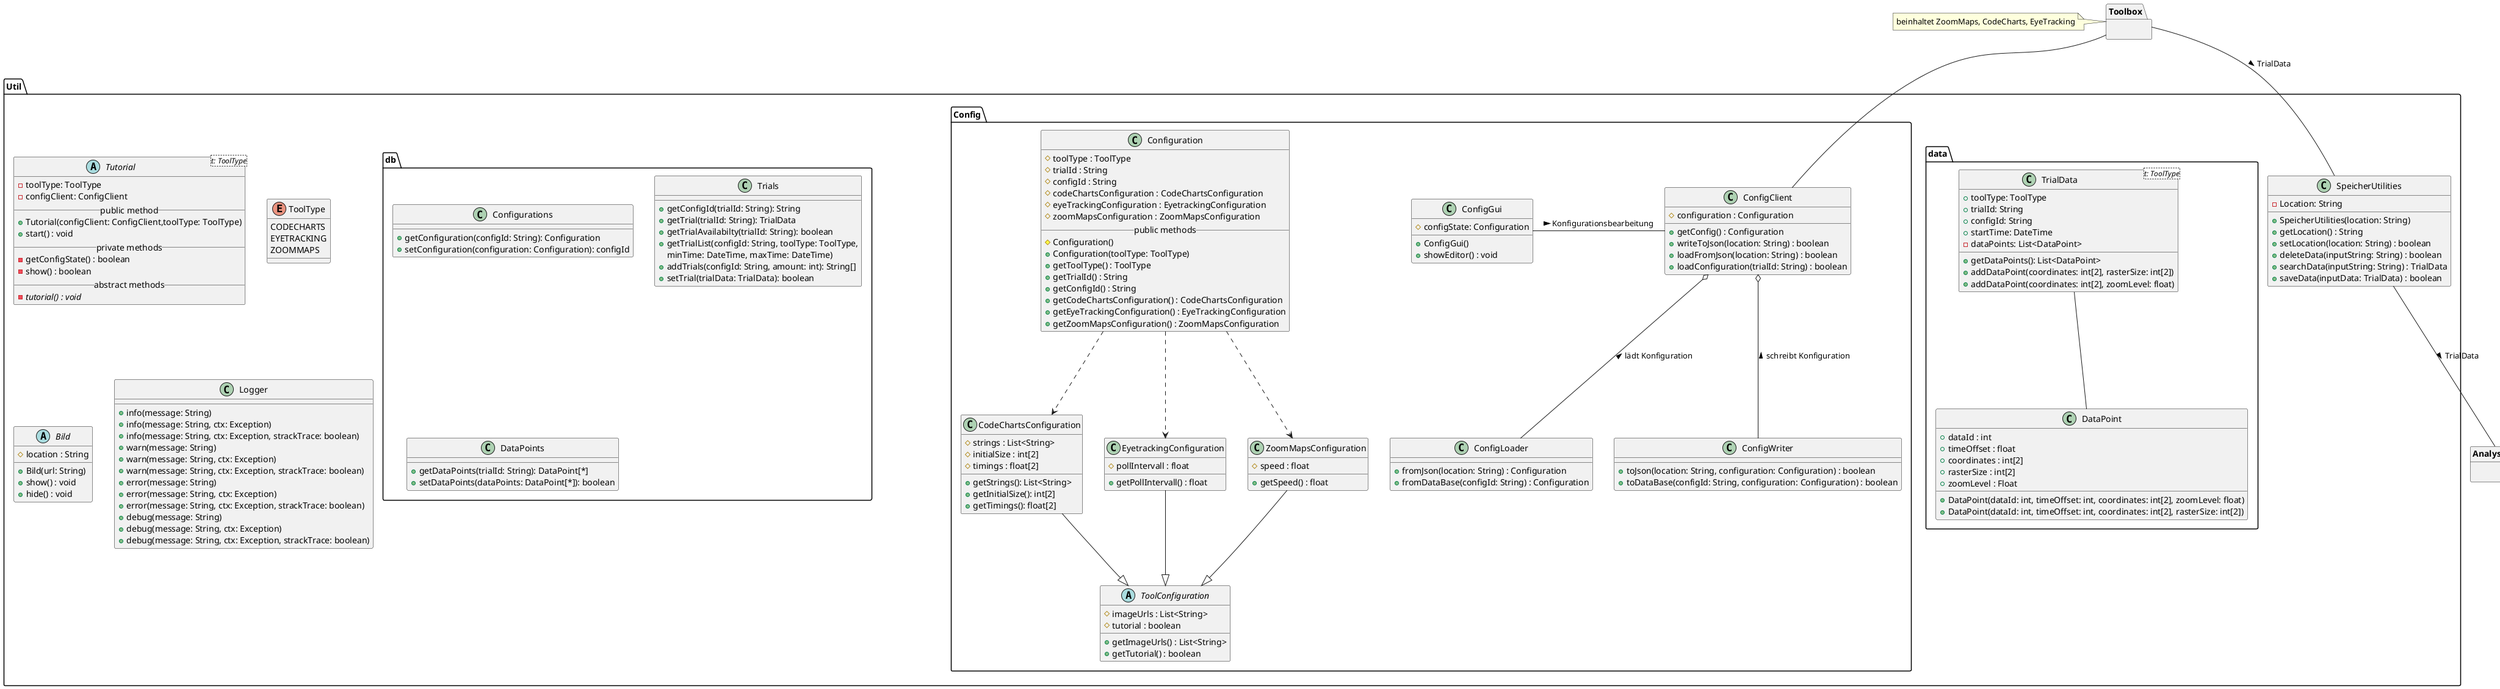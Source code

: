 @startuml util

' Externe Packages
package Toolbox {}
note left of Toolbox: beinhaltet ZoomMaps, CodeCharts, EyeTracking
package AnalyseClient {}

package Util {
    ' --- TUTORIAL ---
    abstract Tutorial<t: ToolType> {
      - toolType: ToolType
      - configClient: ConfigClient
      __public method__
      + Tutorial(configClient: ConfigClient,toolType: ToolType)
      + start() : void
      __private methods__
      - getConfigState() : boolean
      - show() : boolean
      __abstract methods__
      - {abstract} tutorial() : void
    }

    enum ToolType {
        CODECHARTS
        EYETRACKING
        ZOOMMAPS
    }

    ' --- BILD ---

    abstract Bild {
        # location : String
        + Bild(url: String)
        + show() : void
        + hide() : void
    }

    ' DATA

    package data {
        class "TrialData<t: ToolType>" as td {
            + toolType: ToolType
            + trialId: String
            + configId: String
            + startTime: DateTime
            - dataPoints: List<DataPoint>
            + getDataPoints(): List<DataPoint>
            + addDataPoint(coordinates: int[2], rasterSize: int[2])
            + addDataPoint(coordinates: int[2], zoomLevel: float)
        }

        class "DataPoint" as dp {
            + dataId : int
            + timeOffset : float
            + coordinates : int[2]
            + rasterSize : int[2]
            + zoomLevel : Float
            + DataPoint(dataId: int, timeOffset: int, coordinates: int[2], zoomLevel: float)
            + DataPoint(dataId: int, timeOffset: int, coordinates: int[2], rasterSize: int[2])
        }
    }

    note left of td::distanceToMonitor
        EyeTracking
    end note
    td -- dp

    ' note left of dp
    '     CodeCharts:
    '         time: float
    '         Koordinaten: int[2] // abhängig vom Raster
    '         rasterSize: int[2]
    '         Bild: String
    '         -> Array
    '     ZoomMaps:
    '         time: float
    '         BildKoordinaten: int[2] // je nach Bildauflösung
    '         zoomLevel: float
    '         Bild: String
    '         -> Array
    ' end note

    package Config {
        class ConfigClient {
            # configuration : Configuration
            + getConfig() : Configuration
            + writeToJson(location: String) : boolean
            + loadFromJson(location: String) : boolean
            + loadConfiguration(trialId: String) : boolean
        }
        class ConfigLoader {
            + fromJson(location: String) : Configuration
            + fromDataBase(configId: String) : Configuration
        }
        class ConfigWriter {
            + toJson(location: String, configuration: Configuration) : boolean
            + toDataBase(configId: String, configuration: Configuration) : boolean
        }
        class ConfigGui {
            # configState: Configuration
            + ConfigGui()
            + showEditor() : void
        }
        class Configuration {
            # toolType : ToolType
            # trialId : String
            # configId : String
            # codeChartsConfiguration : CodeChartsConfiguration
            # eyeTrackingConfiguration : EyetrackingConfiguration
            # zoomMapsConfiguration : ZoomMapsConfiguration
            __public methods__
            # Configuration()
            + Configuration(toolType: ToolType)
            + getToolType() : ToolType
            + getTrialId() : String
            + getConfigId() : String
            + getCodeChartsConfiguration() : CodeChartsConfiguration
            + getEyeTrackingConfiguration() : EyeTrackingConfiguration
            + getZoomMapsConfiguration() : ZoomMapsConfiguration
        }
        class CodeChartsConfiguration {
            # strings : List<String>
            # initialSize : int[2]
            # timings : float[2]
            + getStrings(): List<String>
            + getInitialSize(): int[2]
            + getTimings(): float[2]
        }
        class EyetrackingConfiguration {
            # pollIntervall : float
            + getPollIntervall() : float
        }
        class ZoomMapsConfiguration {
            # speed : float
            + getSpeed() : float
        }
        abstract ToolConfiguration {
            # imageUrls : List<String>
            # tutorial : boolean
            + getImageUrls() : List<String>
            + getTutorial() : boolean
        }

        ' ConfigClient ..> Configuration

        ConfigClient o-d- ConfigLoader : < lädt Konfiguration

        ConfigClient o-d- ConfigWriter : < schreibt Konfiguration

        ConfigClient -l- ConfigGui : < Konfigurationsbearbeitung

        Configuration ..> ZoomMapsConfiguration
        Configuration ..> CodeChartsConfiguration
        Configuration ..> EyetrackingConfiguration

        ZoomMapsConfiguration --|> ToolConfiguration
        CodeChartsConfiguration --|> ToolConfiguration
        EyetrackingConfiguration --|> ToolConfiguration
    }

    ' SpeicherUtilities
    class SpeicherUtilities {
        - Location: String
        + SpeicherUtilities(location: String)
        + getLocation() : String
        + setLocation(location: String) : boolean
        + deleteData(inputString: String) : boolean
        + searchData(inputString: String) : TrialData
        + saveData(inputData: TrialData) : boolean
    }

    class Logger {
        + info(message: String)
        + info(message: String, ctx: Exception)
        + info(message: String, ctx: Exception, strackTrace: boolean)
        + warn(message: String)
        + warn(message: String, ctx: Exception)
        + warn(message: String, ctx: Exception, strackTrace: boolean)
        + error(message: String)
        + error(message: String, ctx: Exception)
        + error(message: String, ctx: Exception, strackTrace: boolean)
        + debug(message: String)
        + debug(message: String, ctx: Exception)
        + debug(message: String, ctx: Exception, strackTrace: boolean)
    }

    package db {
        class Configurations {
            + getConfiguration(configId: String): Configuration
            + setConfiguration(configuration: Configuration): configId
        }
        class Trials {
            + getConfigId(trialId: String): String
            + getTrial(trialId: String): TrialData
            + getTrialAvailabilty(trialId: String): boolean
            + getTrialList(configId: String, toolType: ToolType,
                minTime: DateTime, maxTime: DateTime)
            + addTrials(configId: String, amount: int): String[]
            + setTrial(trialData: TrialData): boolean
        }
        class DataPoints {
            + getDataPoints(trialId: String): DataPoint[*]
            + setDataPoints(dataPoints: DataPoint[*]): boolean
        }
    }

    ' Interaktionen
    ' Tutorial -- ToolType
    ' Tutorial -u- Config
    ' td -- ToolType
    ' ConfigClient -r- Speichermedium

}
' Externe Module
ConfigClient -u- Toolbox
SpeicherUtilities -- Toolbox : < TrialData
SpeicherUtilities -- AnalyseClient : > TrialData

@enduml

